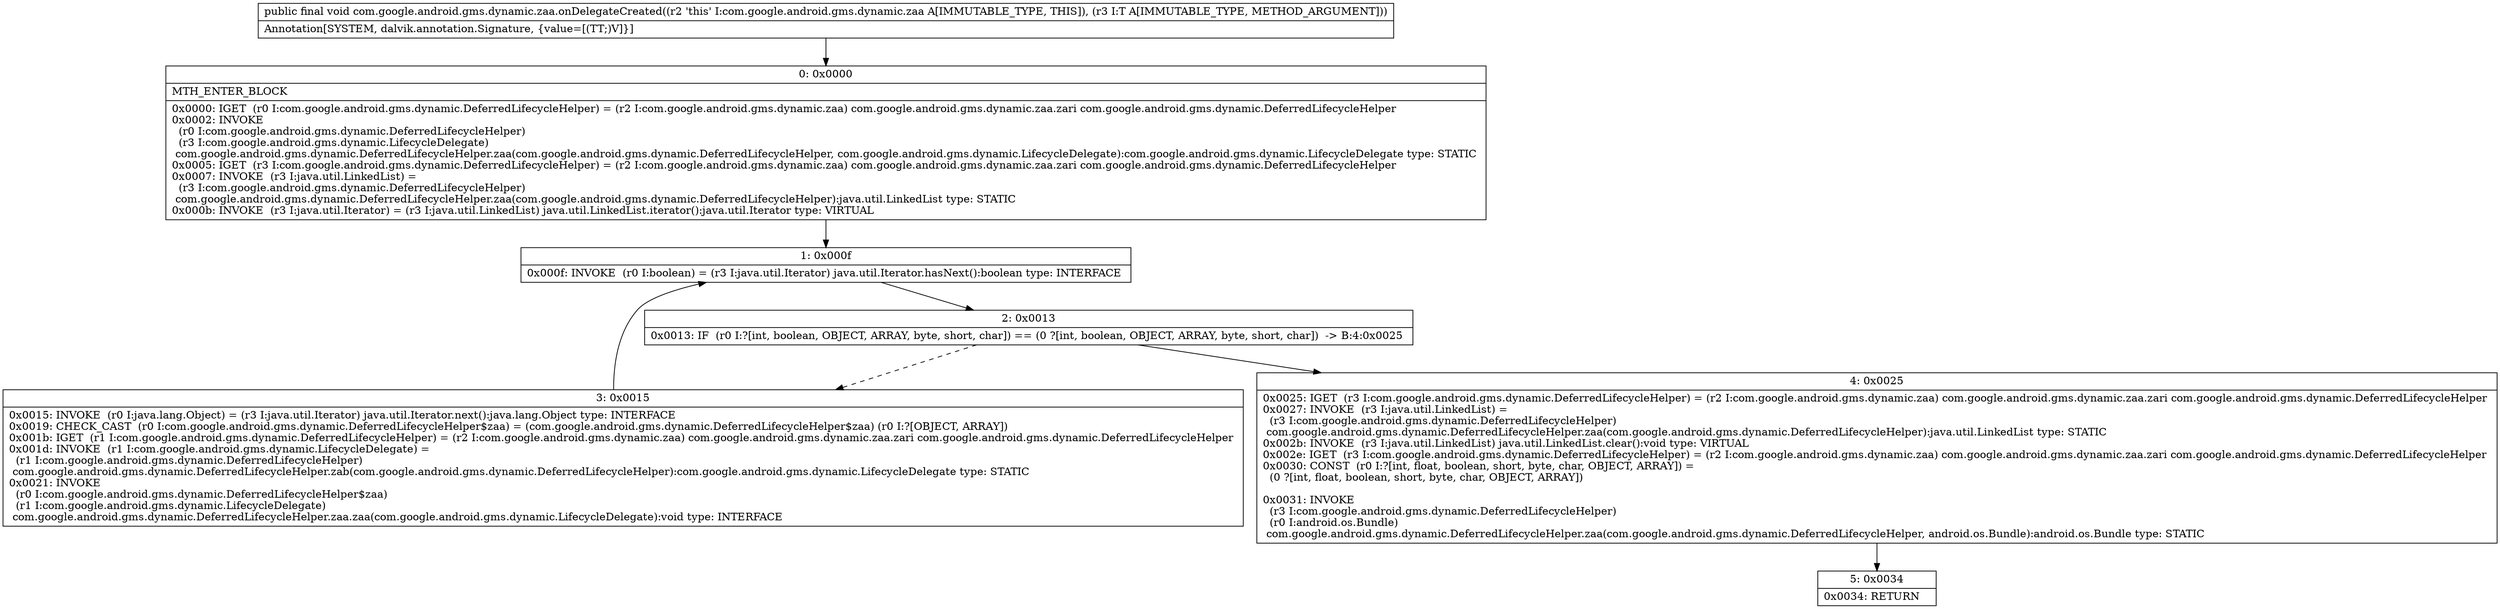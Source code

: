 digraph "CFG forcom.google.android.gms.dynamic.zaa.onDelegateCreated(Lcom\/google\/android\/gms\/dynamic\/LifecycleDelegate;)V" {
Node_0 [shape=record,label="{0\:\ 0x0000|MTH_ENTER_BLOCK\l|0x0000: IGET  (r0 I:com.google.android.gms.dynamic.DeferredLifecycleHelper) = (r2 I:com.google.android.gms.dynamic.zaa) com.google.android.gms.dynamic.zaa.zari com.google.android.gms.dynamic.DeferredLifecycleHelper \l0x0002: INVOKE  \l  (r0 I:com.google.android.gms.dynamic.DeferredLifecycleHelper)\l  (r3 I:com.google.android.gms.dynamic.LifecycleDelegate)\l com.google.android.gms.dynamic.DeferredLifecycleHelper.zaa(com.google.android.gms.dynamic.DeferredLifecycleHelper, com.google.android.gms.dynamic.LifecycleDelegate):com.google.android.gms.dynamic.LifecycleDelegate type: STATIC \l0x0005: IGET  (r3 I:com.google.android.gms.dynamic.DeferredLifecycleHelper) = (r2 I:com.google.android.gms.dynamic.zaa) com.google.android.gms.dynamic.zaa.zari com.google.android.gms.dynamic.DeferredLifecycleHelper \l0x0007: INVOKE  (r3 I:java.util.LinkedList) = \l  (r3 I:com.google.android.gms.dynamic.DeferredLifecycleHelper)\l com.google.android.gms.dynamic.DeferredLifecycleHelper.zaa(com.google.android.gms.dynamic.DeferredLifecycleHelper):java.util.LinkedList type: STATIC \l0x000b: INVOKE  (r3 I:java.util.Iterator) = (r3 I:java.util.LinkedList) java.util.LinkedList.iterator():java.util.Iterator type: VIRTUAL \l}"];
Node_1 [shape=record,label="{1\:\ 0x000f|0x000f: INVOKE  (r0 I:boolean) = (r3 I:java.util.Iterator) java.util.Iterator.hasNext():boolean type: INTERFACE \l}"];
Node_2 [shape=record,label="{2\:\ 0x0013|0x0013: IF  (r0 I:?[int, boolean, OBJECT, ARRAY, byte, short, char]) == (0 ?[int, boolean, OBJECT, ARRAY, byte, short, char])  \-\> B:4:0x0025 \l}"];
Node_3 [shape=record,label="{3\:\ 0x0015|0x0015: INVOKE  (r0 I:java.lang.Object) = (r3 I:java.util.Iterator) java.util.Iterator.next():java.lang.Object type: INTERFACE \l0x0019: CHECK_CAST  (r0 I:com.google.android.gms.dynamic.DeferredLifecycleHelper$zaa) = (com.google.android.gms.dynamic.DeferredLifecycleHelper$zaa) (r0 I:?[OBJECT, ARRAY]) \l0x001b: IGET  (r1 I:com.google.android.gms.dynamic.DeferredLifecycleHelper) = (r2 I:com.google.android.gms.dynamic.zaa) com.google.android.gms.dynamic.zaa.zari com.google.android.gms.dynamic.DeferredLifecycleHelper \l0x001d: INVOKE  (r1 I:com.google.android.gms.dynamic.LifecycleDelegate) = \l  (r1 I:com.google.android.gms.dynamic.DeferredLifecycleHelper)\l com.google.android.gms.dynamic.DeferredLifecycleHelper.zab(com.google.android.gms.dynamic.DeferredLifecycleHelper):com.google.android.gms.dynamic.LifecycleDelegate type: STATIC \l0x0021: INVOKE  \l  (r0 I:com.google.android.gms.dynamic.DeferredLifecycleHelper$zaa)\l  (r1 I:com.google.android.gms.dynamic.LifecycleDelegate)\l com.google.android.gms.dynamic.DeferredLifecycleHelper.zaa.zaa(com.google.android.gms.dynamic.LifecycleDelegate):void type: INTERFACE \l}"];
Node_4 [shape=record,label="{4\:\ 0x0025|0x0025: IGET  (r3 I:com.google.android.gms.dynamic.DeferredLifecycleHelper) = (r2 I:com.google.android.gms.dynamic.zaa) com.google.android.gms.dynamic.zaa.zari com.google.android.gms.dynamic.DeferredLifecycleHelper \l0x0027: INVOKE  (r3 I:java.util.LinkedList) = \l  (r3 I:com.google.android.gms.dynamic.DeferredLifecycleHelper)\l com.google.android.gms.dynamic.DeferredLifecycleHelper.zaa(com.google.android.gms.dynamic.DeferredLifecycleHelper):java.util.LinkedList type: STATIC \l0x002b: INVOKE  (r3 I:java.util.LinkedList) java.util.LinkedList.clear():void type: VIRTUAL \l0x002e: IGET  (r3 I:com.google.android.gms.dynamic.DeferredLifecycleHelper) = (r2 I:com.google.android.gms.dynamic.zaa) com.google.android.gms.dynamic.zaa.zari com.google.android.gms.dynamic.DeferredLifecycleHelper \l0x0030: CONST  (r0 I:?[int, float, boolean, short, byte, char, OBJECT, ARRAY]) = \l  (0 ?[int, float, boolean, short, byte, char, OBJECT, ARRAY])\l \l0x0031: INVOKE  \l  (r3 I:com.google.android.gms.dynamic.DeferredLifecycleHelper)\l  (r0 I:android.os.Bundle)\l com.google.android.gms.dynamic.DeferredLifecycleHelper.zaa(com.google.android.gms.dynamic.DeferredLifecycleHelper, android.os.Bundle):android.os.Bundle type: STATIC \l}"];
Node_5 [shape=record,label="{5\:\ 0x0034|0x0034: RETURN   \l}"];
MethodNode[shape=record,label="{public final void com.google.android.gms.dynamic.zaa.onDelegateCreated((r2 'this' I:com.google.android.gms.dynamic.zaa A[IMMUTABLE_TYPE, THIS]), (r3 I:T A[IMMUTABLE_TYPE, METHOD_ARGUMENT]))  | Annotation[SYSTEM, dalvik.annotation.Signature, \{value=[(TT;)V]\}]\l}"];
MethodNode -> Node_0;
Node_0 -> Node_1;
Node_1 -> Node_2;
Node_2 -> Node_3[style=dashed];
Node_2 -> Node_4;
Node_3 -> Node_1;
Node_4 -> Node_5;
}

